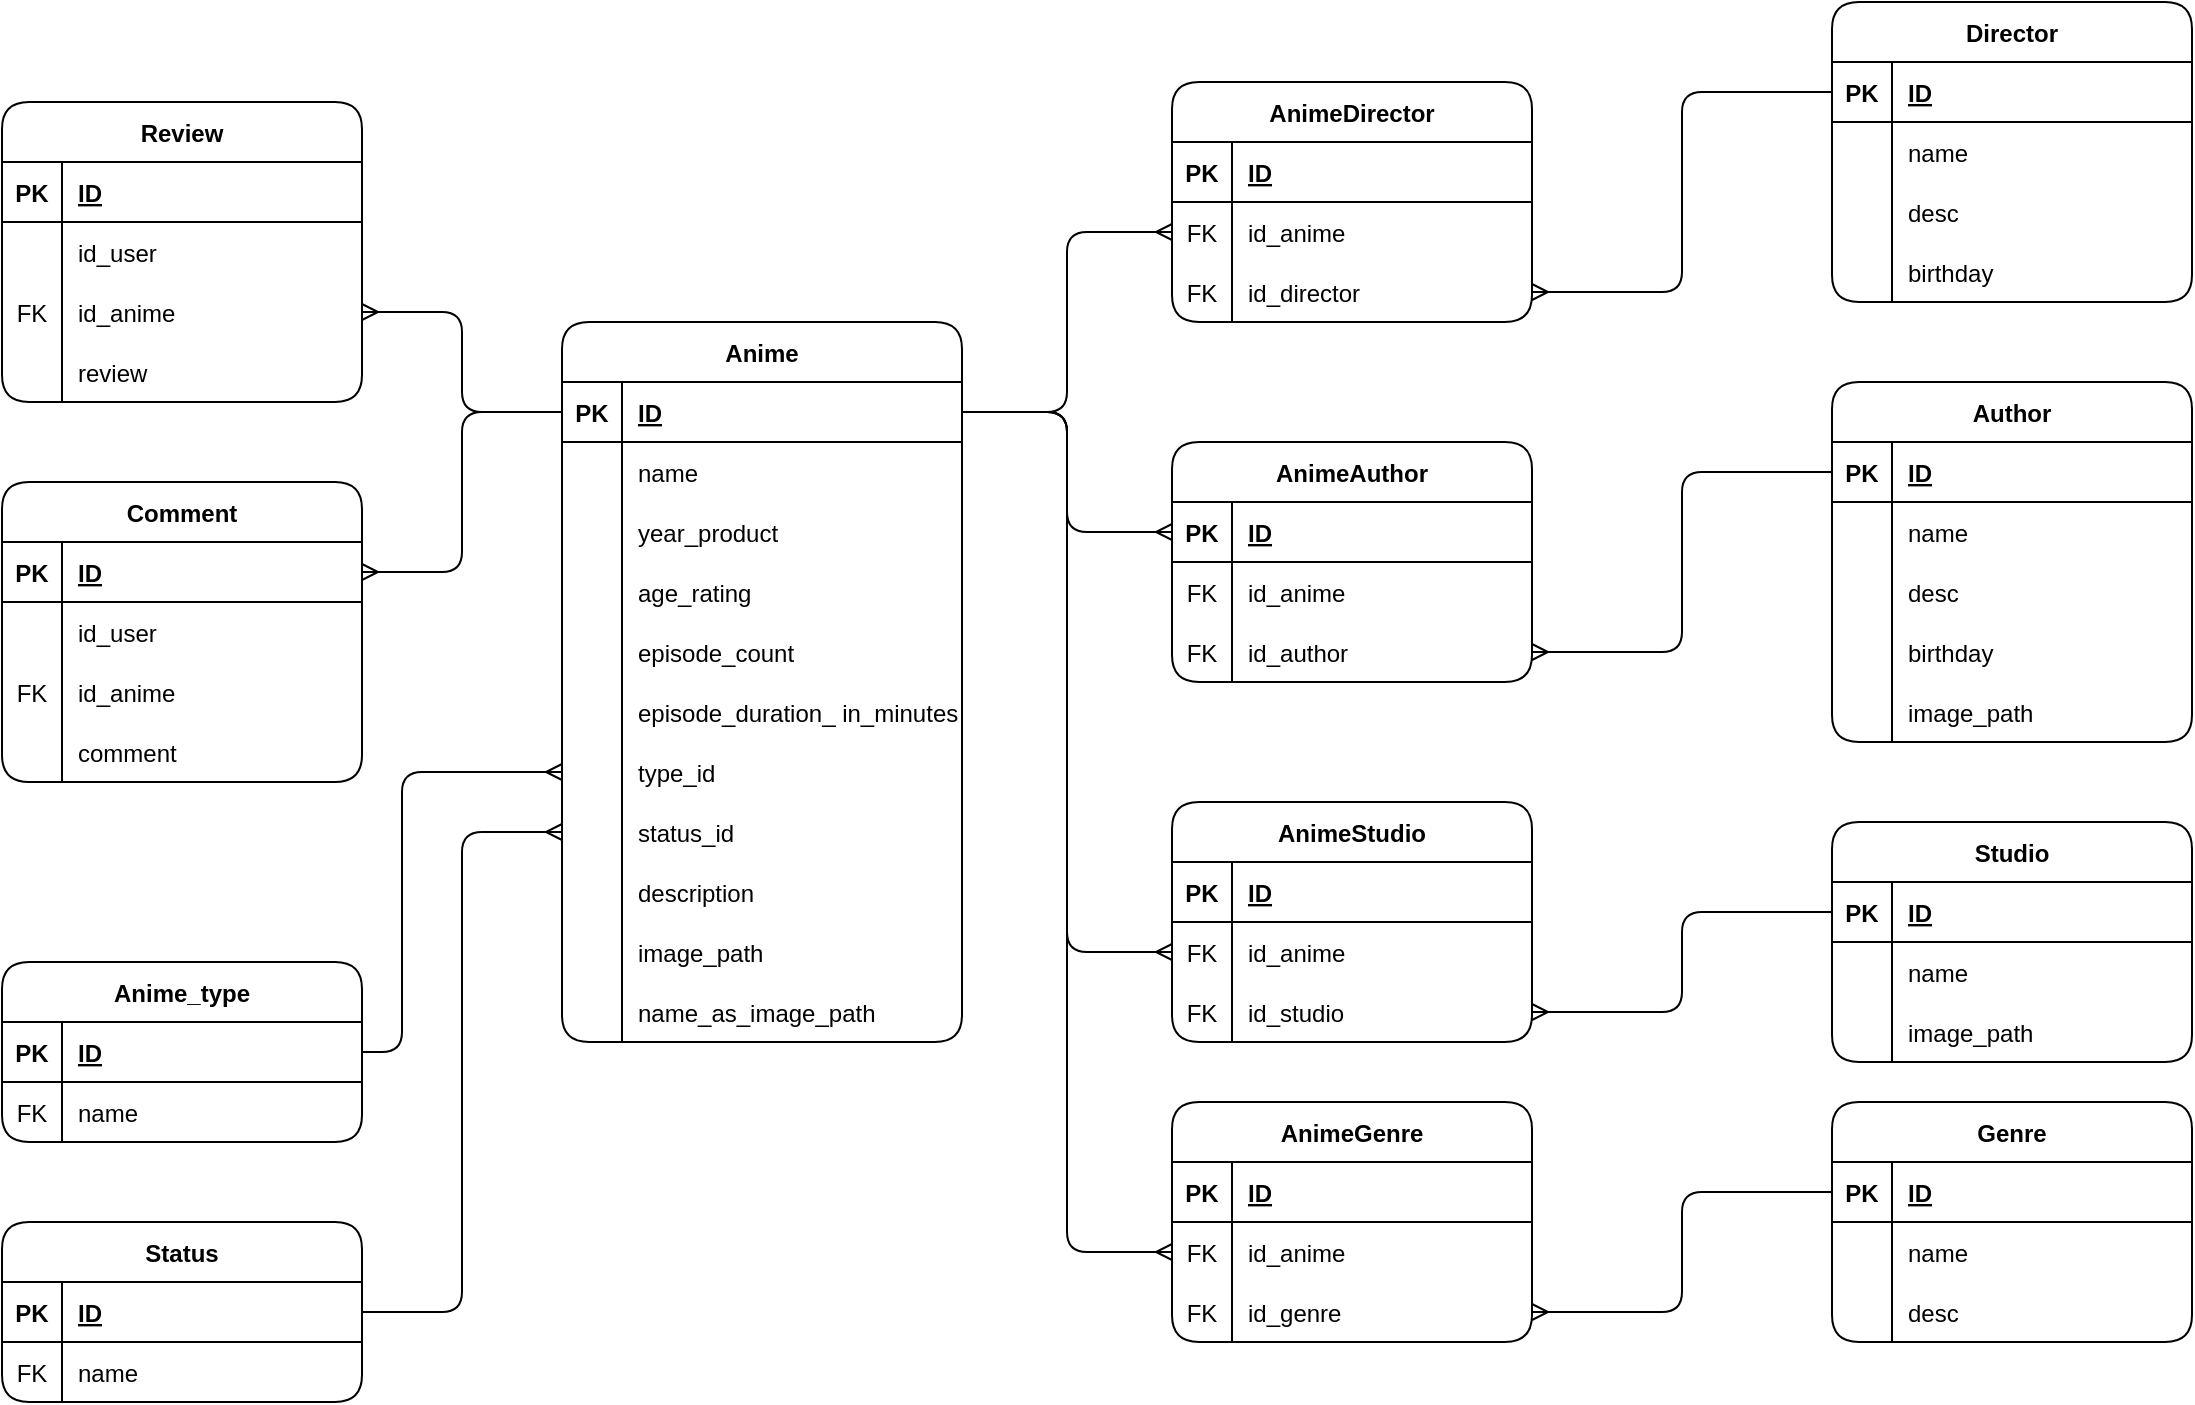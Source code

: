 <mxfile version="21.3.2" type="github">
  <diagram id="R2lEEEUBdFMjLlhIrx00" name="Page-1">
    <mxGraphModel dx="2537" dy="1969" grid="1" gridSize="10" guides="1" tooltips="1" connect="1" arrows="1" fold="1" page="1" pageScale="1" pageWidth="850" pageHeight="1100" math="0" shadow="0" extFonts="Permanent Marker^https://fonts.googleapis.com/css?family=Permanent+Marker">
      <root>
        <mxCell id="0" />
        <mxCell id="1" parent="0" />
        <mxCell id="4x8O5ecYbpIAdWg5Jk5Z-5" style="edgeStyle=orthogonalEdgeStyle;rounded=0;orthogonalLoop=1;jettySize=auto;html=1;exitX=0;exitY=0.5;exitDx=0;exitDy=0;entryX=0;entryY=0.5;entryDx=0;entryDy=0;endArrow=ERmany;endFill=0;" parent="1" edge="1">
          <mxGeometry relative="1" as="geometry">
            <mxPoint x="80" y="105" as="sourcePoint" />
            <Array as="points">
              <mxPoint x="70" y="105" />
              <mxPoint x="70" y="40" />
              <mxPoint x="-440" y="40" />
              <mxPoint x="-440" y="405" />
            </Array>
          </mxGeometry>
        </mxCell>
        <mxCell id="4x8O5ecYbpIAdWg5Jk5Z-17" value="Anime" style="shape=table;startSize=30;container=1;collapsible=1;childLayout=tableLayout;fixedRows=1;rowLines=0;fontStyle=1;align=center;resizeLast=1;rounded=1;" parent="1" vertex="1">
          <mxGeometry x="120" y="-880" width="200.0" height="360" as="geometry" />
        </mxCell>
        <mxCell id="4x8O5ecYbpIAdWg5Jk5Z-18" value="" style="shape=tableRow;horizontal=0;startSize=0;swimlaneHead=0;swimlaneBody=0;fillColor=none;collapsible=0;dropTarget=0;points=[[0,0.5],[1,0.5]];portConstraint=eastwest;top=0;left=0;right=0;bottom=1;" parent="4x8O5ecYbpIAdWg5Jk5Z-17" vertex="1">
          <mxGeometry y="30" width="200.0" height="30" as="geometry" />
        </mxCell>
        <mxCell id="4x8O5ecYbpIAdWg5Jk5Z-19" value="PK" style="shape=partialRectangle;connectable=0;fillColor=none;top=0;left=0;bottom=0;right=0;fontStyle=1;overflow=hidden;" parent="4x8O5ecYbpIAdWg5Jk5Z-18" vertex="1">
          <mxGeometry width="30" height="30" as="geometry">
            <mxRectangle width="30" height="30" as="alternateBounds" />
          </mxGeometry>
        </mxCell>
        <mxCell id="4x8O5ecYbpIAdWg5Jk5Z-20" value="ID" style="shape=partialRectangle;connectable=0;fillColor=none;top=0;left=0;bottom=0;right=0;align=left;spacingLeft=6;fontStyle=5;overflow=hidden;" parent="4x8O5ecYbpIAdWg5Jk5Z-18" vertex="1">
          <mxGeometry x="30" width="170.0" height="30" as="geometry">
            <mxRectangle width="170.0" height="30" as="alternateBounds" />
          </mxGeometry>
        </mxCell>
        <mxCell id="4x8O5ecYbpIAdWg5Jk5Z-21" value="" style="shape=tableRow;horizontal=0;startSize=0;swimlaneHead=0;swimlaneBody=0;fillColor=none;collapsible=0;dropTarget=0;points=[[0,0.5],[1,0.5]];portConstraint=eastwest;top=0;left=0;right=0;bottom=0;" parent="4x8O5ecYbpIAdWg5Jk5Z-17" vertex="1">
          <mxGeometry y="60" width="200.0" height="30" as="geometry" />
        </mxCell>
        <mxCell id="4x8O5ecYbpIAdWg5Jk5Z-22" value="" style="shape=partialRectangle;connectable=0;fillColor=none;top=0;left=0;bottom=0;right=0;editable=1;overflow=hidden;" parent="4x8O5ecYbpIAdWg5Jk5Z-21" vertex="1">
          <mxGeometry width="30" height="30" as="geometry">
            <mxRectangle width="30" height="30" as="alternateBounds" />
          </mxGeometry>
        </mxCell>
        <mxCell id="4x8O5ecYbpIAdWg5Jk5Z-23" value="name" style="shape=partialRectangle;connectable=0;fillColor=none;top=0;left=0;bottom=0;right=0;align=left;spacingLeft=6;overflow=hidden;" parent="4x8O5ecYbpIAdWg5Jk5Z-21" vertex="1">
          <mxGeometry x="30" width="170.0" height="30" as="geometry">
            <mxRectangle width="170.0" height="30" as="alternateBounds" />
          </mxGeometry>
        </mxCell>
        <mxCell id="4x8O5ecYbpIAdWg5Jk5Z-45" style="shape=tableRow;horizontal=0;startSize=0;swimlaneHead=0;swimlaneBody=0;fillColor=none;collapsible=0;dropTarget=0;points=[[0,0.5],[1,0.5]];portConstraint=eastwest;top=0;left=0;right=0;bottom=0;" parent="4x8O5ecYbpIAdWg5Jk5Z-17" vertex="1">
          <mxGeometry y="90" width="200.0" height="30" as="geometry" />
        </mxCell>
        <mxCell id="4x8O5ecYbpIAdWg5Jk5Z-46" style="shape=partialRectangle;connectable=0;fillColor=none;top=0;left=0;bottom=0;right=0;editable=1;overflow=hidden;" parent="4x8O5ecYbpIAdWg5Jk5Z-45" vertex="1">
          <mxGeometry width="30" height="30" as="geometry">
            <mxRectangle width="30" height="30" as="alternateBounds" />
          </mxGeometry>
        </mxCell>
        <mxCell id="4x8O5ecYbpIAdWg5Jk5Z-47" value="year_product" style="shape=partialRectangle;connectable=0;fillColor=none;top=0;left=0;bottom=0;right=0;align=left;spacingLeft=6;overflow=hidden;" parent="4x8O5ecYbpIAdWg5Jk5Z-45" vertex="1">
          <mxGeometry x="30" width="170.0" height="30" as="geometry">
            <mxRectangle width="170.0" height="30" as="alternateBounds" />
          </mxGeometry>
        </mxCell>
        <mxCell id="yon3JTxv0DbEmzqqFfZQ-1" style="shape=tableRow;horizontal=0;startSize=0;swimlaneHead=0;swimlaneBody=0;fillColor=none;collapsible=0;dropTarget=0;points=[[0,0.5],[1,0.5]];portConstraint=eastwest;top=0;left=0;right=0;bottom=0;" parent="4x8O5ecYbpIAdWg5Jk5Z-17" vertex="1">
          <mxGeometry y="120" width="200.0" height="30" as="geometry" />
        </mxCell>
        <mxCell id="yon3JTxv0DbEmzqqFfZQ-2" style="shape=partialRectangle;connectable=0;fillColor=none;top=0;left=0;bottom=0;right=0;editable=1;overflow=hidden;" parent="yon3JTxv0DbEmzqqFfZQ-1" vertex="1">
          <mxGeometry width="30" height="30" as="geometry">
            <mxRectangle width="30" height="30" as="alternateBounds" />
          </mxGeometry>
        </mxCell>
        <mxCell id="yon3JTxv0DbEmzqqFfZQ-3" value="age_rating" style="shape=partialRectangle;connectable=0;fillColor=none;top=0;left=0;bottom=0;right=0;align=left;spacingLeft=6;overflow=hidden;" parent="yon3JTxv0DbEmzqqFfZQ-1" vertex="1">
          <mxGeometry x="30" width="170.0" height="30" as="geometry">
            <mxRectangle width="170.0" height="30" as="alternateBounds" />
          </mxGeometry>
        </mxCell>
        <mxCell id="4x8O5ecYbpIAdWg5Jk5Z-30" style="shape=tableRow;horizontal=0;startSize=0;swimlaneHead=0;swimlaneBody=0;fillColor=none;collapsible=0;dropTarget=0;points=[[0,0.5],[1,0.5]];portConstraint=eastwest;top=0;left=0;right=0;bottom=0;" parent="4x8O5ecYbpIAdWg5Jk5Z-17" vertex="1">
          <mxGeometry y="150" width="200.0" height="30" as="geometry" />
        </mxCell>
        <mxCell id="4x8O5ecYbpIAdWg5Jk5Z-31" style="shape=partialRectangle;connectable=0;fillColor=none;top=0;left=0;bottom=0;right=0;editable=1;overflow=hidden;" parent="4x8O5ecYbpIAdWg5Jk5Z-30" vertex="1">
          <mxGeometry width="30" height="30" as="geometry">
            <mxRectangle width="30" height="30" as="alternateBounds" />
          </mxGeometry>
        </mxCell>
        <mxCell id="4x8O5ecYbpIAdWg5Jk5Z-32" value="episode_count" style="shape=partialRectangle;connectable=0;fillColor=none;top=0;left=0;bottom=0;right=0;align=left;spacingLeft=6;overflow=hidden;" parent="4x8O5ecYbpIAdWg5Jk5Z-30" vertex="1">
          <mxGeometry x="30" width="170.0" height="30" as="geometry">
            <mxRectangle width="170.0" height="30" as="alternateBounds" />
          </mxGeometry>
        </mxCell>
        <mxCell id="4x8O5ecYbpIAdWg5Jk5Z-33" style="shape=tableRow;horizontal=0;startSize=0;swimlaneHead=0;swimlaneBody=0;fillColor=none;collapsible=0;dropTarget=0;points=[[0,0.5],[1,0.5]];portConstraint=eastwest;top=0;left=0;right=0;bottom=0;" parent="4x8O5ecYbpIAdWg5Jk5Z-17" vertex="1">
          <mxGeometry y="180" width="200.0" height="30" as="geometry" />
        </mxCell>
        <mxCell id="4x8O5ecYbpIAdWg5Jk5Z-34" style="shape=partialRectangle;connectable=0;fillColor=none;top=0;left=0;bottom=0;right=0;editable=1;overflow=hidden;" parent="4x8O5ecYbpIAdWg5Jk5Z-33" vertex="1">
          <mxGeometry width="30" height="30" as="geometry">
            <mxRectangle width="30" height="30" as="alternateBounds" />
          </mxGeometry>
        </mxCell>
        <mxCell id="4x8O5ecYbpIAdWg5Jk5Z-35" value="episode_duration_ in_minutes" style="shape=partialRectangle;connectable=0;fillColor=none;top=0;left=0;bottom=0;right=0;align=left;spacingLeft=6;overflow=hidden;" parent="4x8O5ecYbpIAdWg5Jk5Z-33" vertex="1">
          <mxGeometry x="30" width="170.0" height="30" as="geometry">
            <mxRectangle width="170.0" height="30" as="alternateBounds" />
          </mxGeometry>
        </mxCell>
        <mxCell id="B5KhhUcvFos_qLQDHJNL-57" style="shape=tableRow;horizontal=0;startSize=0;swimlaneHead=0;swimlaneBody=0;fillColor=none;collapsible=0;dropTarget=0;points=[[0,0.5],[1,0.5]];portConstraint=eastwest;top=0;left=0;right=0;bottom=0;" vertex="1" parent="4x8O5ecYbpIAdWg5Jk5Z-17">
          <mxGeometry y="210" width="200.0" height="30" as="geometry" />
        </mxCell>
        <mxCell id="B5KhhUcvFos_qLQDHJNL-58" style="shape=partialRectangle;connectable=0;fillColor=none;top=0;left=0;bottom=0;right=0;editable=1;overflow=hidden;" vertex="1" parent="B5KhhUcvFos_qLQDHJNL-57">
          <mxGeometry width="30" height="30" as="geometry">
            <mxRectangle width="30" height="30" as="alternateBounds" />
          </mxGeometry>
        </mxCell>
        <mxCell id="B5KhhUcvFos_qLQDHJNL-59" value="type_id" style="shape=partialRectangle;connectable=0;fillColor=none;top=0;left=0;bottom=0;right=0;align=left;spacingLeft=6;overflow=hidden;" vertex="1" parent="B5KhhUcvFos_qLQDHJNL-57">
          <mxGeometry x="30" width="170.0" height="30" as="geometry">
            <mxRectangle width="170.0" height="30" as="alternateBounds" />
          </mxGeometry>
        </mxCell>
        <mxCell id="4x8O5ecYbpIAdWg5Jk5Z-36" style="shape=tableRow;horizontal=0;startSize=0;swimlaneHead=0;swimlaneBody=0;fillColor=none;collapsible=0;dropTarget=0;points=[[0,0.5],[1,0.5]];portConstraint=eastwest;top=0;left=0;right=0;bottom=0;" parent="4x8O5ecYbpIAdWg5Jk5Z-17" vertex="1">
          <mxGeometry y="240" width="200.0" height="30" as="geometry" />
        </mxCell>
        <mxCell id="4x8O5ecYbpIAdWg5Jk5Z-37" style="shape=partialRectangle;connectable=0;fillColor=none;top=0;left=0;bottom=0;right=0;editable=1;overflow=hidden;" parent="4x8O5ecYbpIAdWg5Jk5Z-36" vertex="1">
          <mxGeometry width="30" height="30" as="geometry">
            <mxRectangle width="30" height="30" as="alternateBounds" />
          </mxGeometry>
        </mxCell>
        <mxCell id="4x8O5ecYbpIAdWg5Jk5Z-38" value="status_id" style="shape=partialRectangle;connectable=0;fillColor=none;top=0;left=0;bottom=0;right=0;align=left;spacingLeft=6;overflow=hidden;" parent="4x8O5ecYbpIAdWg5Jk5Z-36" vertex="1">
          <mxGeometry x="30" width="170.0" height="30" as="geometry">
            <mxRectangle width="170.0" height="30" as="alternateBounds" />
          </mxGeometry>
        </mxCell>
        <mxCell id="4x8O5ecYbpIAdWg5Jk5Z-42" style="shape=tableRow;horizontal=0;startSize=0;swimlaneHead=0;swimlaneBody=0;fillColor=none;collapsible=0;dropTarget=0;points=[[0,0.5],[1,0.5]];portConstraint=eastwest;top=0;left=0;right=0;bottom=0;" parent="4x8O5ecYbpIAdWg5Jk5Z-17" vertex="1">
          <mxGeometry y="270" width="200.0" height="30" as="geometry" />
        </mxCell>
        <mxCell id="4x8O5ecYbpIAdWg5Jk5Z-43" style="shape=partialRectangle;connectable=0;fillColor=none;top=0;left=0;bottom=0;right=0;editable=1;overflow=hidden;" parent="4x8O5ecYbpIAdWg5Jk5Z-42" vertex="1">
          <mxGeometry width="30" height="30" as="geometry">
            <mxRectangle width="30" height="30" as="alternateBounds" />
          </mxGeometry>
        </mxCell>
        <mxCell id="4x8O5ecYbpIAdWg5Jk5Z-44" value="description" style="shape=partialRectangle;connectable=0;fillColor=none;top=0;left=0;bottom=0;right=0;align=left;spacingLeft=6;overflow=hidden;" parent="4x8O5ecYbpIAdWg5Jk5Z-42" vertex="1">
          <mxGeometry x="30" width="170.0" height="30" as="geometry">
            <mxRectangle width="170.0" height="30" as="alternateBounds" />
          </mxGeometry>
        </mxCell>
        <mxCell id="B5KhhUcvFos_qLQDHJNL-40" style="shape=tableRow;horizontal=0;startSize=0;swimlaneHead=0;swimlaneBody=0;fillColor=none;collapsible=0;dropTarget=0;points=[[0,0.5],[1,0.5]];portConstraint=eastwest;top=0;left=0;right=0;bottom=0;" vertex="1" parent="4x8O5ecYbpIAdWg5Jk5Z-17">
          <mxGeometry y="300" width="200.0" height="30" as="geometry" />
        </mxCell>
        <mxCell id="B5KhhUcvFos_qLQDHJNL-41" style="shape=partialRectangle;connectable=0;fillColor=none;top=0;left=0;bottom=0;right=0;editable=1;overflow=hidden;" vertex="1" parent="B5KhhUcvFos_qLQDHJNL-40">
          <mxGeometry width="30" height="30" as="geometry">
            <mxRectangle width="30" height="30" as="alternateBounds" />
          </mxGeometry>
        </mxCell>
        <mxCell id="B5KhhUcvFos_qLQDHJNL-42" value="image_path" style="shape=partialRectangle;connectable=0;fillColor=none;top=0;left=0;bottom=0;right=0;align=left;spacingLeft=6;overflow=hidden;" vertex="1" parent="B5KhhUcvFos_qLQDHJNL-40">
          <mxGeometry x="30" width="170.0" height="30" as="geometry">
            <mxRectangle width="170.0" height="30" as="alternateBounds" />
          </mxGeometry>
        </mxCell>
        <mxCell id="B5KhhUcvFos_qLQDHJNL-60" style="shape=tableRow;horizontal=0;startSize=0;swimlaneHead=0;swimlaneBody=0;fillColor=none;collapsible=0;dropTarget=0;points=[[0,0.5],[1,0.5]];portConstraint=eastwest;top=0;left=0;right=0;bottom=0;" vertex="1" parent="4x8O5ecYbpIAdWg5Jk5Z-17">
          <mxGeometry y="330" width="200.0" height="30" as="geometry" />
        </mxCell>
        <mxCell id="B5KhhUcvFos_qLQDHJNL-61" style="shape=partialRectangle;connectable=0;fillColor=none;top=0;left=0;bottom=0;right=0;editable=1;overflow=hidden;" vertex="1" parent="B5KhhUcvFos_qLQDHJNL-60">
          <mxGeometry width="30" height="30" as="geometry">
            <mxRectangle width="30" height="30" as="alternateBounds" />
          </mxGeometry>
        </mxCell>
        <mxCell id="B5KhhUcvFos_qLQDHJNL-62" value="name_as_image_path" style="shape=partialRectangle;connectable=0;fillColor=none;top=0;left=0;bottom=0;right=0;align=left;spacingLeft=6;overflow=hidden;" vertex="1" parent="B5KhhUcvFos_qLQDHJNL-60">
          <mxGeometry x="30" width="170.0" height="30" as="geometry">
            <mxRectangle width="170.0" height="30" as="alternateBounds" />
          </mxGeometry>
        </mxCell>
        <mxCell id="4x8O5ecYbpIAdWg5Jk5Z-93" value="Author" style="shape=table;startSize=30;container=1;collapsible=1;childLayout=tableLayout;fixedRows=1;rowLines=0;fontStyle=1;align=center;resizeLast=1;rounded=1;" parent="1" vertex="1">
          <mxGeometry x="755" y="-850" width="180" height="180" as="geometry" />
        </mxCell>
        <mxCell id="4x8O5ecYbpIAdWg5Jk5Z-94" value="" style="shape=tableRow;horizontal=0;startSize=0;swimlaneHead=0;swimlaneBody=0;fillColor=none;collapsible=0;dropTarget=0;points=[[0,0.5],[1,0.5]];portConstraint=eastwest;top=0;left=0;right=0;bottom=1;" parent="4x8O5ecYbpIAdWg5Jk5Z-93" vertex="1">
          <mxGeometry y="30" width="180" height="30" as="geometry" />
        </mxCell>
        <mxCell id="4x8O5ecYbpIAdWg5Jk5Z-95" value="PK" style="shape=partialRectangle;connectable=0;fillColor=none;top=0;left=0;bottom=0;right=0;fontStyle=1;overflow=hidden;" parent="4x8O5ecYbpIAdWg5Jk5Z-94" vertex="1">
          <mxGeometry width="30" height="30" as="geometry">
            <mxRectangle width="30" height="30" as="alternateBounds" />
          </mxGeometry>
        </mxCell>
        <mxCell id="4x8O5ecYbpIAdWg5Jk5Z-96" value="ID" style="shape=partialRectangle;connectable=0;fillColor=none;top=0;left=0;bottom=0;right=0;align=left;spacingLeft=6;fontStyle=5;overflow=hidden;" parent="4x8O5ecYbpIAdWg5Jk5Z-94" vertex="1">
          <mxGeometry x="30" width="150" height="30" as="geometry">
            <mxRectangle width="150" height="30" as="alternateBounds" />
          </mxGeometry>
        </mxCell>
        <mxCell id="4x8O5ecYbpIAdWg5Jk5Z-97" value="" style="shape=tableRow;horizontal=0;startSize=0;swimlaneHead=0;swimlaneBody=0;fillColor=none;collapsible=0;dropTarget=0;points=[[0,0.5],[1,0.5]];portConstraint=eastwest;top=0;left=0;right=0;bottom=0;" parent="4x8O5ecYbpIAdWg5Jk5Z-93" vertex="1">
          <mxGeometry y="60" width="180" height="30" as="geometry" />
        </mxCell>
        <mxCell id="4x8O5ecYbpIAdWg5Jk5Z-98" value="" style="shape=partialRectangle;connectable=0;fillColor=none;top=0;left=0;bottom=0;right=0;editable=1;overflow=hidden;" parent="4x8O5ecYbpIAdWg5Jk5Z-97" vertex="1">
          <mxGeometry width="30" height="30" as="geometry">
            <mxRectangle width="30" height="30" as="alternateBounds" />
          </mxGeometry>
        </mxCell>
        <mxCell id="4x8O5ecYbpIAdWg5Jk5Z-99" value="name" style="shape=partialRectangle;connectable=0;fillColor=none;top=0;left=0;bottom=0;right=0;align=left;spacingLeft=6;overflow=hidden;" parent="4x8O5ecYbpIAdWg5Jk5Z-97" vertex="1">
          <mxGeometry x="30" width="150" height="30" as="geometry">
            <mxRectangle width="150" height="30" as="alternateBounds" />
          </mxGeometry>
        </mxCell>
        <mxCell id="4x8O5ecYbpIAdWg5Jk5Z-106" value="" style="shape=tableRow;horizontal=0;startSize=0;swimlaneHead=0;swimlaneBody=0;fillColor=none;collapsible=0;dropTarget=0;points=[[0,0.5],[1,0.5]];portConstraint=eastwest;top=0;left=0;right=0;bottom=0;" parent="4x8O5ecYbpIAdWg5Jk5Z-93" vertex="1">
          <mxGeometry y="90" width="180" height="30" as="geometry" />
        </mxCell>
        <mxCell id="4x8O5ecYbpIAdWg5Jk5Z-107" value="" style="shape=partialRectangle;connectable=0;fillColor=none;top=0;left=0;bottom=0;right=0;editable=1;overflow=hidden;" parent="4x8O5ecYbpIAdWg5Jk5Z-106" vertex="1">
          <mxGeometry width="30" height="30" as="geometry">
            <mxRectangle width="30" height="30" as="alternateBounds" />
          </mxGeometry>
        </mxCell>
        <mxCell id="4x8O5ecYbpIAdWg5Jk5Z-108" value="desc" style="shape=partialRectangle;connectable=0;fillColor=none;top=0;left=0;bottom=0;right=0;align=left;spacingLeft=6;overflow=hidden;" parent="4x8O5ecYbpIAdWg5Jk5Z-106" vertex="1">
          <mxGeometry x="30" width="150" height="30" as="geometry">
            <mxRectangle width="150" height="30" as="alternateBounds" />
          </mxGeometry>
        </mxCell>
        <mxCell id="4x8O5ecYbpIAdWg5Jk5Z-109" style="shape=tableRow;horizontal=0;startSize=0;swimlaneHead=0;swimlaneBody=0;fillColor=none;collapsible=0;dropTarget=0;points=[[0,0.5],[1,0.5]];portConstraint=eastwest;top=0;left=0;right=0;bottom=0;" parent="4x8O5ecYbpIAdWg5Jk5Z-93" vertex="1">
          <mxGeometry y="120" width="180" height="30" as="geometry" />
        </mxCell>
        <mxCell id="4x8O5ecYbpIAdWg5Jk5Z-110" style="shape=partialRectangle;connectable=0;fillColor=none;top=0;left=0;bottom=0;right=0;editable=1;overflow=hidden;" parent="4x8O5ecYbpIAdWg5Jk5Z-109" vertex="1">
          <mxGeometry width="30" height="30" as="geometry">
            <mxRectangle width="30" height="30" as="alternateBounds" />
          </mxGeometry>
        </mxCell>
        <mxCell id="4x8O5ecYbpIAdWg5Jk5Z-111" value="birthday" style="shape=partialRectangle;connectable=0;fillColor=none;top=0;left=0;bottom=0;right=0;align=left;spacingLeft=6;overflow=hidden;" parent="4x8O5ecYbpIAdWg5Jk5Z-109" vertex="1">
          <mxGeometry x="30" width="150" height="30" as="geometry">
            <mxRectangle width="150" height="30" as="alternateBounds" />
          </mxGeometry>
        </mxCell>
        <mxCell id="B5KhhUcvFos_qLQDHJNL-37" style="shape=tableRow;horizontal=0;startSize=0;swimlaneHead=0;swimlaneBody=0;fillColor=none;collapsible=0;dropTarget=0;points=[[0,0.5],[1,0.5]];portConstraint=eastwest;top=0;left=0;right=0;bottom=0;" vertex="1" parent="4x8O5ecYbpIAdWg5Jk5Z-93">
          <mxGeometry y="150" width="180" height="30" as="geometry" />
        </mxCell>
        <mxCell id="B5KhhUcvFos_qLQDHJNL-38" style="shape=partialRectangle;connectable=0;fillColor=none;top=0;left=0;bottom=0;right=0;editable=1;overflow=hidden;" vertex="1" parent="B5KhhUcvFos_qLQDHJNL-37">
          <mxGeometry width="30" height="30" as="geometry">
            <mxRectangle width="30" height="30" as="alternateBounds" />
          </mxGeometry>
        </mxCell>
        <mxCell id="B5KhhUcvFos_qLQDHJNL-39" value="image_path" style="shape=partialRectangle;connectable=0;fillColor=none;top=0;left=0;bottom=0;right=0;align=left;spacingLeft=6;overflow=hidden;" vertex="1" parent="B5KhhUcvFos_qLQDHJNL-37">
          <mxGeometry x="30" width="150" height="30" as="geometry">
            <mxRectangle width="150" height="30" as="alternateBounds" />
          </mxGeometry>
        </mxCell>
        <mxCell id="4x8O5ecYbpIAdWg5Jk5Z-112" value="Studio" style="shape=table;startSize=30;container=1;collapsible=1;childLayout=tableLayout;fixedRows=1;rowLines=0;fontStyle=1;align=center;resizeLast=1;rounded=1;" parent="1" vertex="1">
          <mxGeometry x="755" y="-630" width="180" height="120" as="geometry" />
        </mxCell>
        <mxCell id="4x8O5ecYbpIAdWg5Jk5Z-113" value="" style="shape=tableRow;horizontal=0;startSize=0;swimlaneHead=0;swimlaneBody=0;fillColor=none;collapsible=0;dropTarget=0;points=[[0,0.5],[1,0.5]];portConstraint=eastwest;top=0;left=0;right=0;bottom=1;" parent="4x8O5ecYbpIAdWg5Jk5Z-112" vertex="1">
          <mxGeometry y="30" width="180" height="30" as="geometry" />
        </mxCell>
        <mxCell id="4x8O5ecYbpIAdWg5Jk5Z-114" value="PK" style="shape=partialRectangle;connectable=0;fillColor=none;top=0;left=0;bottom=0;right=0;fontStyle=1;overflow=hidden;" parent="4x8O5ecYbpIAdWg5Jk5Z-113" vertex="1">
          <mxGeometry width="30" height="30" as="geometry">
            <mxRectangle width="30" height="30" as="alternateBounds" />
          </mxGeometry>
        </mxCell>
        <mxCell id="4x8O5ecYbpIAdWg5Jk5Z-115" value="ID" style="shape=partialRectangle;connectable=0;fillColor=none;top=0;left=0;bottom=0;right=0;align=left;spacingLeft=6;fontStyle=5;overflow=hidden;" parent="4x8O5ecYbpIAdWg5Jk5Z-113" vertex="1">
          <mxGeometry x="30" width="150" height="30" as="geometry">
            <mxRectangle width="150" height="30" as="alternateBounds" />
          </mxGeometry>
        </mxCell>
        <mxCell id="4x8O5ecYbpIAdWg5Jk5Z-116" value="" style="shape=tableRow;horizontal=0;startSize=0;swimlaneHead=0;swimlaneBody=0;fillColor=none;collapsible=0;dropTarget=0;points=[[0,0.5],[1,0.5]];portConstraint=eastwest;top=0;left=0;right=0;bottom=0;" parent="4x8O5ecYbpIAdWg5Jk5Z-112" vertex="1">
          <mxGeometry y="60" width="180" height="30" as="geometry" />
        </mxCell>
        <mxCell id="4x8O5ecYbpIAdWg5Jk5Z-117" value="" style="shape=partialRectangle;connectable=0;fillColor=none;top=0;left=0;bottom=0;right=0;editable=1;overflow=hidden;" parent="4x8O5ecYbpIAdWg5Jk5Z-116" vertex="1">
          <mxGeometry width="30" height="30" as="geometry">
            <mxRectangle width="30" height="30" as="alternateBounds" />
          </mxGeometry>
        </mxCell>
        <mxCell id="4x8O5ecYbpIAdWg5Jk5Z-118" value="name" style="shape=partialRectangle;connectable=0;fillColor=none;top=0;left=0;bottom=0;right=0;align=left;spacingLeft=6;overflow=hidden;" parent="4x8O5ecYbpIAdWg5Jk5Z-116" vertex="1">
          <mxGeometry x="30" width="150" height="30" as="geometry">
            <mxRectangle width="150" height="30" as="alternateBounds" />
          </mxGeometry>
        </mxCell>
        <mxCell id="B5KhhUcvFos_qLQDHJNL-34" style="shape=tableRow;horizontal=0;startSize=0;swimlaneHead=0;swimlaneBody=0;fillColor=none;collapsible=0;dropTarget=0;points=[[0,0.5],[1,0.5]];portConstraint=eastwest;top=0;left=0;right=0;bottom=0;" vertex="1" parent="4x8O5ecYbpIAdWg5Jk5Z-112">
          <mxGeometry y="90" width="180" height="30" as="geometry" />
        </mxCell>
        <mxCell id="B5KhhUcvFos_qLQDHJNL-35" style="shape=partialRectangle;connectable=0;fillColor=none;top=0;left=0;bottom=0;right=0;editable=1;overflow=hidden;" vertex="1" parent="B5KhhUcvFos_qLQDHJNL-34">
          <mxGeometry width="30" height="30" as="geometry">
            <mxRectangle width="30" height="30" as="alternateBounds" />
          </mxGeometry>
        </mxCell>
        <mxCell id="B5KhhUcvFos_qLQDHJNL-36" value="image_path" style="shape=partialRectangle;connectable=0;fillColor=none;top=0;left=0;bottom=0;right=0;align=left;spacingLeft=6;overflow=hidden;" vertex="1" parent="B5KhhUcvFos_qLQDHJNL-34">
          <mxGeometry x="30" width="150" height="30" as="geometry">
            <mxRectangle width="150" height="30" as="alternateBounds" />
          </mxGeometry>
        </mxCell>
        <mxCell id="4x8O5ecYbpIAdWg5Jk5Z-119" value="Genre" style="shape=table;startSize=30;container=1;collapsible=1;childLayout=tableLayout;fixedRows=1;rowLines=0;fontStyle=1;align=center;resizeLast=1;rounded=1;" parent="1" vertex="1">
          <mxGeometry x="755" y="-490" width="180" height="120" as="geometry" />
        </mxCell>
        <mxCell id="4x8O5ecYbpIAdWg5Jk5Z-120" value="" style="shape=tableRow;horizontal=0;startSize=0;swimlaneHead=0;swimlaneBody=0;fillColor=none;collapsible=0;dropTarget=0;points=[[0,0.5],[1,0.5]];portConstraint=eastwest;top=0;left=0;right=0;bottom=1;" parent="4x8O5ecYbpIAdWg5Jk5Z-119" vertex="1">
          <mxGeometry y="30" width="180" height="30" as="geometry" />
        </mxCell>
        <mxCell id="4x8O5ecYbpIAdWg5Jk5Z-121" value="PK" style="shape=partialRectangle;connectable=0;fillColor=none;top=0;left=0;bottom=0;right=0;fontStyle=1;overflow=hidden;" parent="4x8O5ecYbpIAdWg5Jk5Z-120" vertex="1">
          <mxGeometry width="30" height="30" as="geometry">
            <mxRectangle width="30" height="30" as="alternateBounds" />
          </mxGeometry>
        </mxCell>
        <mxCell id="4x8O5ecYbpIAdWg5Jk5Z-122" value="ID" style="shape=partialRectangle;connectable=0;fillColor=none;top=0;left=0;bottom=0;right=0;align=left;spacingLeft=6;fontStyle=5;overflow=hidden;" parent="4x8O5ecYbpIAdWg5Jk5Z-120" vertex="1">
          <mxGeometry x="30" width="150" height="30" as="geometry">
            <mxRectangle width="150" height="30" as="alternateBounds" />
          </mxGeometry>
        </mxCell>
        <mxCell id="4x8O5ecYbpIAdWg5Jk5Z-123" value="" style="shape=tableRow;horizontal=0;startSize=0;swimlaneHead=0;swimlaneBody=0;fillColor=none;collapsible=0;dropTarget=0;points=[[0,0.5],[1,0.5]];portConstraint=eastwest;top=0;left=0;right=0;bottom=0;" parent="4x8O5ecYbpIAdWg5Jk5Z-119" vertex="1">
          <mxGeometry y="60" width="180" height="30" as="geometry" />
        </mxCell>
        <mxCell id="4x8O5ecYbpIAdWg5Jk5Z-124" value="" style="shape=partialRectangle;connectable=0;fillColor=none;top=0;left=0;bottom=0;right=0;editable=1;overflow=hidden;" parent="4x8O5ecYbpIAdWg5Jk5Z-123" vertex="1">
          <mxGeometry width="30" height="30" as="geometry">
            <mxRectangle width="30" height="30" as="alternateBounds" />
          </mxGeometry>
        </mxCell>
        <mxCell id="4x8O5ecYbpIAdWg5Jk5Z-125" value="name" style="shape=partialRectangle;connectable=0;fillColor=none;top=0;left=0;bottom=0;right=0;align=left;spacingLeft=6;overflow=hidden;" parent="4x8O5ecYbpIAdWg5Jk5Z-123" vertex="1">
          <mxGeometry x="30" width="150" height="30" as="geometry">
            <mxRectangle width="150" height="30" as="alternateBounds" />
          </mxGeometry>
        </mxCell>
        <mxCell id="4x8O5ecYbpIAdWg5Jk5Z-126" style="shape=tableRow;horizontal=0;startSize=0;swimlaneHead=0;swimlaneBody=0;fillColor=none;collapsible=0;dropTarget=0;points=[[0,0.5],[1,0.5]];portConstraint=eastwest;top=0;left=0;right=0;bottom=0;" parent="4x8O5ecYbpIAdWg5Jk5Z-119" vertex="1">
          <mxGeometry y="90" width="180" height="30" as="geometry" />
        </mxCell>
        <mxCell id="4x8O5ecYbpIAdWg5Jk5Z-127" value="" style="shape=partialRectangle;connectable=0;fillColor=none;top=0;left=0;bottom=0;right=0;editable=1;overflow=hidden;" parent="4x8O5ecYbpIAdWg5Jk5Z-126" vertex="1">
          <mxGeometry width="30" height="30" as="geometry">
            <mxRectangle width="30" height="30" as="alternateBounds" />
          </mxGeometry>
        </mxCell>
        <mxCell id="4x8O5ecYbpIAdWg5Jk5Z-128" value="desc" style="shape=partialRectangle;connectable=0;fillColor=none;top=0;left=0;bottom=0;right=0;align=left;spacingLeft=6;overflow=hidden;" parent="4x8O5ecYbpIAdWg5Jk5Z-126" vertex="1">
          <mxGeometry x="30" width="150" height="30" as="geometry">
            <mxRectangle width="150" height="30" as="alternateBounds" />
          </mxGeometry>
        </mxCell>
        <mxCell id="4x8O5ecYbpIAdWg5Jk5Z-142" value="AnimeGenre" style="shape=table;startSize=30;container=1;collapsible=1;childLayout=tableLayout;fixedRows=1;rowLines=0;fontStyle=1;align=center;resizeLast=1;rounded=1;" parent="1" vertex="1">
          <mxGeometry x="425" y="-490" width="180" height="120" as="geometry" />
        </mxCell>
        <mxCell id="4x8O5ecYbpIAdWg5Jk5Z-143" value="" style="shape=tableRow;horizontal=0;startSize=0;swimlaneHead=0;swimlaneBody=0;fillColor=none;collapsible=0;dropTarget=0;points=[[0,0.5],[1,0.5]];portConstraint=eastwest;top=0;left=0;right=0;bottom=1;" parent="4x8O5ecYbpIAdWg5Jk5Z-142" vertex="1">
          <mxGeometry y="30" width="180" height="30" as="geometry" />
        </mxCell>
        <mxCell id="4x8O5ecYbpIAdWg5Jk5Z-144" value="PK" style="shape=partialRectangle;connectable=0;fillColor=none;top=0;left=0;bottom=0;right=0;fontStyle=1;overflow=hidden;" parent="4x8O5ecYbpIAdWg5Jk5Z-143" vertex="1">
          <mxGeometry width="30" height="30" as="geometry">
            <mxRectangle width="30" height="30" as="alternateBounds" />
          </mxGeometry>
        </mxCell>
        <mxCell id="4x8O5ecYbpIAdWg5Jk5Z-145" value="ID" style="shape=partialRectangle;connectable=0;fillColor=none;top=0;left=0;bottom=0;right=0;align=left;spacingLeft=6;fontStyle=5;overflow=hidden;" parent="4x8O5ecYbpIAdWg5Jk5Z-143" vertex="1">
          <mxGeometry x="30" width="150" height="30" as="geometry">
            <mxRectangle width="150" height="30" as="alternateBounds" />
          </mxGeometry>
        </mxCell>
        <mxCell id="4x8O5ecYbpIAdWg5Jk5Z-146" value="" style="shape=tableRow;horizontal=0;startSize=0;swimlaneHead=0;swimlaneBody=0;fillColor=none;collapsible=0;dropTarget=0;points=[[0,0.5],[1,0.5]];portConstraint=eastwest;top=0;left=0;right=0;bottom=0;" parent="4x8O5ecYbpIAdWg5Jk5Z-142" vertex="1">
          <mxGeometry y="60" width="180" height="30" as="geometry" />
        </mxCell>
        <mxCell id="4x8O5ecYbpIAdWg5Jk5Z-147" value="FK" style="shape=partialRectangle;connectable=0;fillColor=none;top=0;left=0;bottom=0;right=0;editable=1;overflow=hidden;" parent="4x8O5ecYbpIAdWg5Jk5Z-146" vertex="1">
          <mxGeometry width="30" height="30" as="geometry">
            <mxRectangle width="30" height="30" as="alternateBounds" />
          </mxGeometry>
        </mxCell>
        <mxCell id="4x8O5ecYbpIAdWg5Jk5Z-148" value="id_anime" style="shape=partialRectangle;connectable=0;fillColor=none;top=0;left=0;bottom=0;right=0;align=left;spacingLeft=6;overflow=hidden;" parent="4x8O5ecYbpIAdWg5Jk5Z-146" vertex="1">
          <mxGeometry x="30" width="150" height="30" as="geometry">
            <mxRectangle width="150" height="30" as="alternateBounds" />
          </mxGeometry>
        </mxCell>
        <mxCell id="4x8O5ecYbpIAdWg5Jk5Z-149" style="shape=tableRow;horizontal=0;startSize=0;swimlaneHead=0;swimlaneBody=0;fillColor=none;collapsible=0;dropTarget=0;points=[[0,0.5],[1,0.5]];portConstraint=eastwest;top=0;left=0;right=0;bottom=0;" parent="4x8O5ecYbpIAdWg5Jk5Z-142" vertex="1">
          <mxGeometry y="90" width="180" height="30" as="geometry" />
        </mxCell>
        <mxCell id="4x8O5ecYbpIAdWg5Jk5Z-150" value="FK" style="shape=partialRectangle;connectable=0;fillColor=none;top=0;left=0;bottom=0;right=0;editable=1;overflow=hidden;" parent="4x8O5ecYbpIAdWg5Jk5Z-149" vertex="1">
          <mxGeometry width="30" height="30" as="geometry">
            <mxRectangle width="30" height="30" as="alternateBounds" />
          </mxGeometry>
        </mxCell>
        <mxCell id="4x8O5ecYbpIAdWg5Jk5Z-151" value="id_genre" style="shape=partialRectangle;connectable=0;fillColor=none;top=0;left=0;bottom=0;right=0;align=left;spacingLeft=6;overflow=hidden;" parent="4x8O5ecYbpIAdWg5Jk5Z-149" vertex="1">
          <mxGeometry x="30" width="150" height="30" as="geometry">
            <mxRectangle width="150" height="30" as="alternateBounds" />
          </mxGeometry>
        </mxCell>
        <mxCell id="4x8O5ecYbpIAdWg5Jk5Z-152" value="AnimeAuthor" style="shape=table;startSize=30;container=1;collapsible=1;childLayout=tableLayout;fixedRows=1;rowLines=0;fontStyle=1;align=center;resizeLast=1;rounded=1;" parent="1" vertex="1">
          <mxGeometry x="425" y="-820" width="180" height="120" as="geometry" />
        </mxCell>
        <mxCell id="4x8O5ecYbpIAdWg5Jk5Z-153" value="" style="shape=tableRow;horizontal=0;startSize=0;swimlaneHead=0;swimlaneBody=0;fillColor=none;collapsible=0;dropTarget=0;points=[[0,0.5],[1,0.5]];portConstraint=eastwest;top=0;left=0;right=0;bottom=1;" parent="4x8O5ecYbpIAdWg5Jk5Z-152" vertex="1">
          <mxGeometry y="30" width="180" height="30" as="geometry" />
        </mxCell>
        <mxCell id="4x8O5ecYbpIAdWg5Jk5Z-154" value="PK" style="shape=partialRectangle;connectable=0;fillColor=none;top=0;left=0;bottom=0;right=0;fontStyle=1;overflow=hidden;" parent="4x8O5ecYbpIAdWg5Jk5Z-153" vertex="1">
          <mxGeometry width="30" height="30" as="geometry">
            <mxRectangle width="30" height="30" as="alternateBounds" />
          </mxGeometry>
        </mxCell>
        <mxCell id="4x8O5ecYbpIAdWg5Jk5Z-155" value="ID" style="shape=partialRectangle;connectable=0;fillColor=none;top=0;left=0;bottom=0;right=0;align=left;spacingLeft=6;fontStyle=5;overflow=hidden;" parent="4x8O5ecYbpIAdWg5Jk5Z-153" vertex="1">
          <mxGeometry x="30" width="150" height="30" as="geometry">
            <mxRectangle width="150" height="30" as="alternateBounds" />
          </mxGeometry>
        </mxCell>
        <mxCell id="4x8O5ecYbpIAdWg5Jk5Z-156" value="" style="shape=tableRow;horizontal=0;startSize=0;swimlaneHead=0;swimlaneBody=0;fillColor=none;collapsible=0;dropTarget=0;points=[[0,0.5],[1,0.5]];portConstraint=eastwest;top=0;left=0;right=0;bottom=0;" parent="4x8O5ecYbpIAdWg5Jk5Z-152" vertex="1">
          <mxGeometry y="60" width="180" height="30" as="geometry" />
        </mxCell>
        <mxCell id="4x8O5ecYbpIAdWg5Jk5Z-157" value="FK" style="shape=partialRectangle;connectable=0;fillColor=none;top=0;left=0;bottom=0;right=0;editable=1;overflow=hidden;" parent="4x8O5ecYbpIAdWg5Jk5Z-156" vertex="1">
          <mxGeometry width="30" height="30" as="geometry">
            <mxRectangle width="30" height="30" as="alternateBounds" />
          </mxGeometry>
        </mxCell>
        <mxCell id="4x8O5ecYbpIAdWg5Jk5Z-158" value="id_anime" style="shape=partialRectangle;connectable=0;fillColor=none;top=0;left=0;bottom=0;right=0;align=left;spacingLeft=6;overflow=hidden;" parent="4x8O5ecYbpIAdWg5Jk5Z-156" vertex="1">
          <mxGeometry x="30" width="150" height="30" as="geometry">
            <mxRectangle width="150" height="30" as="alternateBounds" />
          </mxGeometry>
        </mxCell>
        <mxCell id="4x8O5ecYbpIAdWg5Jk5Z-159" style="shape=tableRow;horizontal=0;startSize=0;swimlaneHead=0;swimlaneBody=0;fillColor=none;collapsible=0;dropTarget=0;points=[[0,0.5],[1,0.5]];portConstraint=eastwest;top=0;left=0;right=0;bottom=0;" parent="4x8O5ecYbpIAdWg5Jk5Z-152" vertex="1">
          <mxGeometry y="90" width="180" height="30" as="geometry" />
        </mxCell>
        <mxCell id="4x8O5ecYbpIAdWg5Jk5Z-160" value="FK" style="shape=partialRectangle;connectable=0;fillColor=none;top=0;left=0;bottom=0;right=0;editable=1;overflow=hidden;" parent="4x8O5ecYbpIAdWg5Jk5Z-159" vertex="1">
          <mxGeometry width="30" height="30" as="geometry">
            <mxRectangle width="30" height="30" as="alternateBounds" />
          </mxGeometry>
        </mxCell>
        <mxCell id="4x8O5ecYbpIAdWg5Jk5Z-161" value="id_author" style="shape=partialRectangle;connectable=0;fillColor=none;top=0;left=0;bottom=0;right=0;align=left;spacingLeft=6;overflow=hidden;" parent="4x8O5ecYbpIAdWg5Jk5Z-159" vertex="1">
          <mxGeometry x="30" width="150" height="30" as="geometry">
            <mxRectangle width="150" height="30" as="alternateBounds" />
          </mxGeometry>
        </mxCell>
        <mxCell id="4x8O5ecYbpIAdWg5Jk5Z-169" value="AnimeStudio" style="shape=table;startSize=30;container=1;collapsible=1;childLayout=tableLayout;fixedRows=1;rowLines=0;fontStyle=1;align=center;resizeLast=1;rounded=1;" parent="1" vertex="1">
          <mxGeometry x="425" y="-640" width="180" height="120" as="geometry" />
        </mxCell>
        <mxCell id="4x8O5ecYbpIAdWg5Jk5Z-170" value="" style="shape=tableRow;horizontal=0;startSize=0;swimlaneHead=0;swimlaneBody=0;fillColor=none;collapsible=0;dropTarget=0;points=[[0,0.5],[1,0.5]];portConstraint=eastwest;top=0;left=0;right=0;bottom=1;" parent="4x8O5ecYbpIAdWg5Jk5Z-169" vertex="1">
          <mxGeometry y="30" width="180" height="30" as="geometry" />
        </mxCell>
        <mxCell id="4x8O5ecYbpIAdWg5Jk5Z-171" value="PK" style="shape=partialRectangle;connectable=0;fillColor=none;top=0;left=0;bottom=0;right=0;fontStyle=1;overflow=hidden;" parent="4x8O5ecYbpIAdWg5Jk5Z-170" vertex="1">
          <mxGeometry width="30" height="30" as="geometry">
            <mxRectangle width="30" height="30" as="alternateBounds" />
          </mxGeometry>
        </mxCell>
        <mxCell id="4x8O5ecYbpIAdWg5Jk5Z-172" value="ID" style="shape=partialRectangle;connectable=0;fillColor=none;top=0;left=0;bottom=0;right=0;align=left;spacingLeft=6;fontStyle=5;overflow=hidden;" parent="4x8O5ecYbpIAdWg5Jk5Z-170" vertex="1">
          <mxGeometry x="30" width="150" height="30" as="geometry">
            <mxRectangle width="150" height="30" as="alternateBounds" />
          </mxGeometry>
        </mxCell>
        <mxCell id="4x8O5ecYbpIAdWg5Jk5Z-173" value="" style="shape=tableRow;horizontal=0;startSize=0;swimlaneHead=0;swimlaneBody=0;fillColor=none;collapsible=0;dropTarget=0;points=[[0,0.5],[1,0.5]];portConstraint=eastwest;top=0;left=0;right=0;bottom=0;" parent="4x8O5ecYbpIAdWg5Jk5Z-169" vertex="1">
          <mxGeometry y="60" width="180" height="30" as="geometry" />
        </mxCell>
        <mxCell id="4x8O5ecYbpIAdWg5Jk5Z-174" value="FK" style="shape=partialRectangle;connectable=0;fillColor=none;top=0;left=0;bottom=0;right=0;editable=1;overflow=hidden;" parent="4x8O5ecYbpIAdWg5Jk5Z-173" vertex="1">
          <mxGeometry width="30" height="30" as="geometry">
            <mxRectangle width="30" height="30" as="alternateBounds" />
          </mxGeometry>
        </mxCell>
        <mxCell id="4x8O5ecYbpIAdWg5Jk5Z-175" value="id_anime" style="shape=partialRectangle;connectable=0;fillColor=none;top=0;left=0;bottom=0;right=0;align=left;spacingLeft=6;overflow=hidden;" parent="4x8O5ecYbpIAdWg5Jk5Z-173" vertex="1">
          <mxGeometry x="30" width="150" height="30" as="geometry">
            <mxRectangle width="150" height="30" as="alternateBounds" />
          </mxGeometry>
        </mxCell>
        <mxCell id="4x8O5ecYbpIAdWg5Jk5Z-176" style="shape=tableRow;horizontal=0;startSize=0;swimlaneHead=0;swimlaneBody=0;fillColor=none;collapsible=0;dropTarget=0;points=[[0,0.5],[1,0.5]];portConstraint=eastwest;top=0;left=0;right=0;bottom=0;" parent="4x8O5ecYbpIAdWg5Jk5Z-169" vertex="1">
          <mxGeometry y="90" width="180" height="30" as="geometry" />
        </mxCell>
        <mxCell id="4x8O5ecYbpIAdWg5Jk5Z-177" value="FK" style="shape=partialRectangle;connectable=0;fillColor=none;top=0;left=0;bottom=0;right=0;editable=1;overflow=hidden;" parent="4x8O5ecYbpIAdWg5Jk5Z-176" vertex="1">
          <mxGeometry width="30" height="30" as="geometry">
            <mxRectangle width="30" height="30" as="alternateBounds" />
          </mxGeometry>
        </mxCell>
        <mxCell id="4x8O5ecYbpIAdWg5Jk5Z-178" value="id_studio" style="shape=partialRectangle;connectable=0;fillColor=none;top=0;left=0;bottom=0;right=0;align=left;spacingLeft=6;overflow=hidden;" parent="4x8O5ecYbpIAdWg5Jk5Z-176" vertex="1">
          <mxGeometry x="30" width="150" height="30" as="geometry">
            <mxRectangle width="150" height="30" as="alternateBounds" />
          </mxGeometry>
        </mxCell>
        <mxCell id="oW4HXYVVehN7zRceQmXB-1" value="Review" style="shape=table;startSize=30;container=1;collapsible=1;childLayout=tableLayout;fixedRows=1;rowLines=0;fontStyle=1;align=center;resizeLast=1;rounded=1;" parent="1" vertex="1">
          <mxGeometry x="-160" y="-990" width="180" height="150" as="geometry" />
        </mxCell>
        <mxCell id="oW4HXYVVehN7zRceQmXB-2" value="" style="shape=tableRow;horizontal=0;startSize=0;swimlaneHead=0;swimlaneBody=0;fillColor=none;collapsible=0;dropTarget=0;points=[[0,0.5],[1,0.5]];portConstraint=eastwest;top=0;left=0;right=0;bottom=1;" parent="oW4HXYVVehN7zRceQmXB-1" vertex="1">
          <mxGeometry y="30" width="180" height="30" as="geometry" />
        </mxCell>
        <mxCell id="oW4HXYVVehN7zRceQmXB-3" value="PK" style="shape=partialRectangle;connectable=0;fillColor=none;top=0;left=0;bottom=0;right=0;fontStyle=1;overflow=hidden;" parent="oW4HXYVVehN7zRceQmXB-2" vertex="1">
          <mxGeometry width="30" height="30" as="geometry">
            <mxRectangle width="30" height="30" as="alternateBounds" />
          </mxGeometry>
        </mxCell>
        <mxCell id="oW4HXYVVehN7zRceQmXB-4" value="ID" style="shape=partialRectangle;connectable=0;fillColor=none;top=0;left=0;bottom=0;right=0;align=left;spacingLeft=6;fontStyle=5;overflow=hidden;" parent="oW4HXYVVehN7zRceQmXB-2" vertex="1">
          <mxGeometry x="30" width="150" height="30" as="geometry">
            <mxRectangle width="150" height="30" as="alternateBounds" />
          </mxGeometry>
        </mxCell>
        <mxCell id="oW4HXYVVehN7zRceQmXB-5" value="" style="shape=tableRow;horizontal=0;startSize=0;swimlaneHead=0;swimlaneBody=0;fillColor=none;collapsible=0;dropTarget=0;points=[[0,0.5],[1,0.5]];portConstraint=eastwest;top=0;left=0;right=0;bottom=0;" parent="oW4HXYVVehN7zRceQmXB-1" vertex="1">
          <mxGeometry y="60" width="180" height="30" as="geometry" />
        </mxCell>
        <mxCell id="oW4HXYVVehN7zRceQmXB-6" value="" style="shape=partialRectangle;connectable=0;fillColor=none;top=0;left=0;bottom=0;right=0;editable=1;overflow=hidden;" parent="oW4HXYVVehN7zRceQmXB-5" vertex="1">
          <mxGeometry width="30" height="30" as="geometry">
            <mxRectangle width="30" height="30" as="alternateBounds" />
          </mxGeometry>
        </mxCell>
        <mxCell id="oW4HXYVVehN7zRceQmXB-7" value="id_user" style="shape=partialRectangle;connectable=0;fillColor=none;top=0;left=0;bottom=0;right=0;align=left;spacingLeft=6;overflow=hidden;" parent="oW4HXYVVehN7zRceQmXB-5" vertex="1">
          <mxGeometry x="30" width="150" height="30" as="geometry">
            <mxRectangle width="150" height="30" as="alternateBounds" />
          </mxGeometry>
        </mxCell>
        <mxCell id="oW4HXYVVehN7zRceQmXB-8" style="shape=tableRow;horizontal=0;startSize=0;swimlaneHead=0;swimlaneBody=0;fillColor=none;collapsible=0;dropTarget=0;points=[[0,0.5],[1,0.5]];portConstraint=eastwest;top=0;left=0;right=0;bottom=0;" parent="oW4HXYVVehN7zRceQmXB-1" vertex="1">
          <mxGeometry y="90" width="180" height="30" as="geometry" />
        </mxCell>
        <mxCell id="oW4HXYVVehN7zRceQmXB-9" value="FK" style="shape=partialRectangle;connectable=0;fillColor=none;top=0;left=0;bottom=0;right=0;editable=1;overflow=hidden;" parent="oW4HXYVVehN7zRceQmXB-8" vertex="1">
          <mxGeometry width="30" height="30" as="geometry">
            <mxRectangle width="30" height="30" as="alternateBounds" />
          </mxGeometry>
        </mxCell>
        <mxCell id="oW4HXYVVehN7zRceQmXB-10" value="id_anime" style="shape=partialRectangle;connectable=0;fillColor=none;top=0;left=0;bottom=0;right=0;align=left;spacingLeft=6;overflow=hidden;" parent="oW4HXYVVehN7zRceQmXB-8" vertex="1">
          <mxGeometry x="30" width="150" height="30" as="geometry">
            <mxRectangle width="150" height="30" as="alternateBounds" />
          </mxGeometry>
        </mxCell>
        <mxCell id="oW4HXYVVehN7zRceQmXB-11" style="shape=tableRow;horizontal=0;startSize=0;swimlaneHead=0;swimlaneBody=0;fillColor=none;collapsible=0;dropTarget=0;points=[[0,0.5],[1,0.5]];portConstraint=eastwest;top=0;left=0;right=0;bottom=0;" parent="oW4HXYVVehN7zRceQmXB-1" vertex="1">
          <mxGeometry y="120" width="180" height="30" as="geometry" />
        </mxCell>
        <mxCell id="oW4HXYVVehN7zRceQmXB-12" style="shape=partialRectangle;connectable=0;fillColor=none;top=0;left=0;bottom=0;right=0;editable=1;overflow=hidden;" parent="oW4HXYVVehN7zRceQmXB-11" vertex="1">
          <mxGeometry width="30" height="30" as="geometry">
            <mxRectangle width="30" height="30" as="alternateBounds" />
          </mxGeometry>
        </mxCell>
        <mxCell id="oW4HXYVVehN7zRceQmXB-13" value="review" style="shape=partialRectangle;connectable=0;fillColor=none;top=0;left=0;bottom=0;right=0;align=left;spacingLeft=6;overflow=hidden;" parent="oW4HXYVVehN7zRceQmXB-11" vertex="1">
          <mxGeometry x="30" width="150" height="30" as="geometry">
            <mxRectangle width="150" height="30" as="alternateBounds" />
          </mxGeometry>
        </mxCell>
        <mxCell id="yon3JTxv0DbEmzqqFfZQ-14" value="Director" style="shape=table;startSize=30;container=1;collapsible=1;childLayout=tableLayout;fixedRows=1;rowLines=0;fontStyle=1;align=center;resizeLast=1;rounded=1;" parent="1" vertex="1">
          <mxGeometry x="755" y="-1040" width="180" height="150" as="geometry" />
        </mxCell>
        <mxCell id="yon3JTxv0DbEmzqqFfZQ-15" value="" style="shape=tableRow;horizontal=0;startSize=0;swimlaneHead=0;swimlaneBody=0;fillColor=none;collapsible=0;dropTarget=0;points=[[0,0.5],[1,0.5]];portConstraint=eastwest;top=0;left=0;right=0;bottom=1;" parent="yon3JTxv0DbEmzqqFfZQ-14" vertex="1">
          <mxGeometry y="30" width="180" height="30" as="geometry" />
        </mxCell>
        <mxCell id="yon3JTxv0DbEmzqqFfZQ-16" value="PK" style="shape=partialRectangle;connectable=0;fillColor=none;top=0;left=0;bottom=0;right=0;fontStyle=1;overflow=hidden;" parent="yon3JTxv0DbEmzqqFfZQ-15" vertex="1">
          <mxGeometry width="30" height="30" as="geometry">
            <mxRectangle width="30" height="30" as="alternateBounds" />
          </mxGeometry>
        </mxCell>
        <mxCell id="yon3JTxv0DbEmzqqFfZQ-17" value="ID" style="shape=partialRectangle;connectable=0;fillColor=none;top=0;left=0;bottom=0;right=0;align=left;spacingLeft=6;fontStyle=5;overflow=hidden;" parent="yon3JTxv0DbEmzqqFfZQ-15" vertex="1">
          <mxGeometry x="30" width="150" height="30" as="geometry">
            <mxRectangle width="150" height="30" as="alternateBounds" />
          </mxGeometry>
        </mxCell>
        <mxCell id="yon3JTxv0DbEmzqqFfZQ-18" value="" style="shape=tableRow;horizontal=0;startSize=0;swimlaneHead=0;swimlaneBody=0;fillColor=none;collapsible=0;dropTarget=0;points=[[0,0.5],[1,0.5]];portConstraint=eastwest;top=0;left=0;right=0;bottom=0;" parent="yon3JTxv0DbEmzqqFfZQ-14" vertex="1">
          <mxGeometry y="60" width="180" height="30" as="geometry" />
        </mxCell>
        <mxCell id="yon3JTxv0DbEmzqqFfZQ-19" value="" style="shape=partialRectangle;connectable=0;fillColor=none;top=0;left=0;bottom=0;right=0;editable=1;overflow=hidden;" parent="yon3JTxv0DbEmzqqFfZQ-18" vertex="1">
          <mxGeometry width="30" height="30" as="geometry">
            <mxRectangle width="30" height="30" as="alternateBounds" />
          </mxGeometry>
        </mxCell>
        <mxCell id="yon3JTxv0DbEmzqqFfZQ-20" value="name" style="shape=partialRectangle;connectable=0;fillColor=none;top=0;left=0;bottom=0;right=0;align=left;spacingLeft=6;overflow=hidden;" parent="yon3JTxv0DbEmzqqFfZQ-18" vertex="1">
          <mxGeometry x="30" width="150" height="30" as="geometry">
            <mxRectangle width="150" height="30" as="alternateBounds" />
          </mxGeometry>
        </mxCell>
        <mxCell id="yon3JTxv0DbEmzqqFfZQ-27" value="" style="shape=tableRow;horizontal=0;startSize=0;swimlaneHead=0;swimlaneBody=0;fillColor=none;collapsible=0;dropTarget=0;points=[[0,0.5],[1,0.5]];portConstraint=eastwest;top=0;left=0;right=0;bottom=0;" parent="yon3JTxv0DbEmzqqFfZQ-14" vertex="1">
          <mxGeometry y="90" width="180" height="30" as="geometry" />
        </mxCell>
        <mxCell id="yon3JTxv0DbEmzqqFfZQ-28" value="" style="shape=partialRectangle;connectable=0;fillColor=none;top=0;left=0;bottom=0;right=0;editable=1;overflow=hidden;" parent="yon3JTxv0DbEmzqqFfZQ-27" vertex="1">
          <mxGeometry width="30" height="30" as="geometry">
            <mxRectangle width="30" height="30" as="alternateBounds" />
          </mxGeometry>
        </mxCell>
        <mxCell id="yon3JTxv0DbEmzqqFfZQ-29" value="desc" style="shape=partialRectangle;connectable=0;fillColor=none;top=0;left=0;bottom=0;right=0;align=left;spacingLeft=6;overflow=hidden;" parent="yon3JTxv0DbEmzqqFfZQ-27" vertex="1">
          <mxGeometry x="30" width="150" height="30" as="geometry">
            <mxRectangle width="150" height="30" as="alternateBounds" />
          </mxGeometry>
        </mxCell>
        <mxCell id="yon3JTxv0DbEmzqqFfZQ-30" style="shape=tableRow;horizontal=0;startSize=0;swimlaneHead=0;swimlaneBody=0;fillColor=none;collapsible=0;dropTarget=0;points=[[0,0.5],[1,0.5]];portConstraint=eastwest;top=0;left=0;right=0;bottom=0;" parent="yon3JTxv0DbEmzqqFfZQ-14" vertex="1">
          <mxGeometry y="120" width="180" height="30" as="geometry" />
        </mxCell>
        <mxCell id="yon3JTxv0DbEmzqqFfZQ-31" style="shape=partialRectangle;connectable=0;fillColor=none;top=0;left=0;bottom=0;right=0;editable=1;overflow=hidden;" parent="yon3JTxv0DbEmzqqFfZQ-30" vertex="1">
          <mxGeometry width="30" height="30" as="geometry">
            <mxRectangle width="30" height="30" as="alternateBounds" />
          </mxGeometry>
        </mxCell>
        <mxCell id="yon3JTxv0DbEmzqqFfZQ-32" value="birthday" style="shape=partialRectangle;connectable=0;fillColor=none;top=0;left=0;bottom=0;right=0;align=left;spacingLeft=6;overflow=hidden;" parent="yon3JTxv0DbEmzqqFfZQ-30" vertex="1">
          <mxGeometry x="30" width="150" height="30" as="geometry">
            <mxRectangle width="150" height="30" as="alternateBounds" />
          </mxGeometry>
        </mxCell>
        <mxCell id="yon3JTxv0DbEmzqqFfZQ-33" value="AnimeDirector" style="shape=table;startSize=30;container=1;collapsible=1;childLayout=tableLayout;fixedRows=1;rowLines=0;fontStyle=1;align=center;resizeLast=1;rounded=1;" parent="1" vertex="1">
          <mxGeometry x="425" y="-1000" width="180" height="120" as="geometry" />
        </mxCell>
        <mxCell id="yon3JTxv0DbEmzqqFfZQ-34" value="" style="shape=tableRow;horizontal=0;startSize=0;swimlaneHead=0;swimlaneBody=0;fillColor=none;collapsible=0;dropTarget=0;points=[[0,0.5],[1,0.5]];portConstraint=eastwest;top=0;left=0;right=0;bottom=1;" parent="yon3JTxv0DbEmzqqFfZQ-33" vertex="1">
          <mxGeometry y="30" width="180" height="30" as="geometry" />
        </mxCell>
        <mxCell id="yon3JTxv0DbEmzqqFfZQ-35" value="PK" style="shape=partialRectangle;connectable=0;fillColor=none;top=0;left=0;bottom=0;right=0;fontStyle=1;overflow=hidden;" parent="yon3JTxv0DbEmzqqFfZQ-34" vertex="1">
          <mxGeometry width="30" height="30" as="geometry">
            <mxRectangle width="30" height="30" as="alternateBounds" />
          </mxGeometry>
        </mxCell>
        <mxCell id="yon3JTxv0DbEmzqqFfZQ-36" value="ID" style="shape=partialRectangle;connectable=0;fillColor=none;top=0;left=0;bottom=0;right=0;align=left;spacingLeft=6;fontStyle=5;overflow=hidden;" parent="yon3JTxv0DbEmzqqFfZQ-34" vertex="1">
          <mxGeometry x="30" width="150" height="30" as="geometry">
            <mxRectangle width="150" height="30" as="alternateBounds" />
          </mxGeometry>
        </mxCell>
        <mxCell id="yon3JTxv0DbEmzqqFfZQ-37" value="" style="shape=tableRow;horizontal=0;startSize=0;swimlaneHead=0;swimlaneBody=0;fillColor=none;collapsible=0;dropTarget=0;points=[[0,0.5],[1,0.5]];portConstraint=eastwest;top=0;left=0;right=0;bottom=0;" parent="yon3JTxv0DbEmzqqFfZQ-33" vertex="1">
          <mxGeometry y="60" width="180" height="30" as="geometry" />
        </mxCell>
        <mxCell id="yon3JTxv0DbEmzqqFfZQ-38" value="FK" style="shape=partialRectangle;connectable=0;fillColor=none;top=0;left=0;bottom=0;right=0;editable=1;overflow=hidden;" parent="yon3JTxv0DbEmzqqFfZQ-37" vertex="1">
          <mxGeometry width="30" height="30" as="geometry">
            <mxRectangle width="30" height="30" as="alternateBounds" />
          </mxGeometry>
        </mxCell>
        <mxCell id="yon3JTxv0DbEmzqqFfZQ-39" value="id_anime" style="shape=partialRectangle;connectable=0;fillColor=none;top=0;left=0;bottom=0;right=0;align=left;spacingLeft=6;overflow=hidden;" parent="yon3JTxv0DbEmzqqFfZQ-37" vertex="1">
          <mxGeometry x="30" width="150" height="30" as="geometry">
            <mxRectangle width="150" height="30" as="alternateBounds" />
          </mxGeometry>
        </mxCell>
        <mxCell id="yon3JTxv0DbEmzqqFfZQ-40" style="shape=tableRow;horizontal=0;startSize=0;swimlaneHead=0;swimlaneBody=0;fillColor=none;collapsible=0;dropTarget=0;points=[[0,0.5],[1,0.5]];portConstraint=eastwest;top=0;left=0;right=0;bottom=0;" parent="yon3JTxv0DbEmzqqFfZQ-33" vertex="1">
          <mxGeometry y="90" width="180" height="30" as="geometry" />
        </mxCell>
        <mxCell id="yon3JTxv0DbEmzqqFfZQ-41" value="FK" style="shape=partialRectangle;connectable=0;fillColor=none;top=0;left=0;bottom=0;right=0;editable=1;overflow=hidden;" parent="yon3JTxv0DbEmzqqFfZQ-40" vertex="1">
          <mxGeometry width="30" height="30" as="geometry">
            <mxRectangle width="30" height="30" as="alternateBounds" />
          </mxGeometry>
        </mxCell>
        <mxCell id="yon3JTxv0DbEmzqqFfZQ-42" value="id_director" style="shape=partialRectangle;connectable=0;fillColor=none;top=0;left=0;bottom=0;right=0;align=left;spacingLeft=6;overflow=hidden;" parent="yon3JTxv0DbEmzqqFfZQ-40" vertex="1">
          <mxGeometry x="30" width="150" height="30" as="geometry">
            <mxRectangle width="150" height="30" as="alternateBounds" />
          </mxGeometry>
        </mxCell>
        <mxCell id="B5KhhUcvFos_qLQDHJNL-1" value="Comment" style="shape=table;startSize=30;container=1;collapsible=1;childLayout=tableLayout;fixedRows=1;rowLines=0;fontStyle=1;align=center;resizeLast=1;rounded=1;" vertex="1" parent="1">
          <mxGeometry x="-160" y="-800" width="180" height="150" as="geometry" />
        </mxCell>
        <mxCell id="B5KhhUcvFos_qLQDHJNL-2" value="" style="shape=tableRow;horizontal=0;startSize=0;swimlaneHead=0;swimlaneBody=0;fillColor=none;collapsible=0;dropTarget=0;points=[[0,0.5],[1,0.5]];portConstraint=eastwest;top=0;left=0;right=0;bottom=1;" vertex="1" parent="B5KhhUcvFos_qLQDHJNL-1">
          <mxGeometry y="30" width="180" height="30" as="geometry" />
        </mxCell>
        <mxCell id="B5KhhUcvFos_qLQDHJNL-3" value="PK" style="shape=partialRectangle;connectable=0;fillColor=none;top=0;left=0;bottom=0;right=0;fontStyle=1;overflow=hidden;" vertex="1" parent="B5KhhUcvFos_qLQDHJNL-2">
          <mxGeometry width="30" height="30" as="geometry">
            <mxRectangle width="30" height="30" as="alternateBounds" />
          </mxGeometry>
        </mxCell>
        <mxCell id="B5KhhUcvFos_qLQDHJNL-4" value="ID" style="shape=partialRectangle;connectable=0;fillColor=none;top=0;left=0;bottom=0;right=0;align=left;spacingLeft=6;fontStyle=5;overflow=hidden;" vertex="1" parent="B5KhhUcvFos_qLQDHJNL-2">
          <mxGeometry x="30" width="150" height="30" as="geometry">
            <mxRectangle width="150" height="30" as="alternateBounds" />
          </mxGeometry>
        </mxCell>
        <mxCell id="B5KhhUcvFos_qLQDHJNL-5" value="" style="shape=tableRow;horizontal=0;startSize=0;swimlaneHead=0;swimlaneBody=0;fillColor=none;collapsible=0;dropTarget=0;points=[[0,0.5],[1,0.5]];portConstraint=eastwest;top=0;left=0;right=0;bottom=0;" vertex="1" parent="B5KhhUcvFos_qLQDHJNL-1">
          <mxGeometry y="60" width="180" height="30" as="geometry" />
        </mxCell>
        <mxCell id="B5KhhUcvFos_qLQDHJNL-6" value="" style="shape=partialRectangle;connectable=0;fillColor=none;top=0;left=0;bottom=0;right=0;editable=1;overflow=hidden;" vertex="1" parent="B5KhhUcvFos_qLQDHJNL-5">
          <mxGeometry width="30" height="30" as="geometry">
            <mxRectangle width="30" height="30" as="alternateBounds" />
          </mxGeometry>
        </mxCell>
        <mxCell id="B5KhhUcvFos_qLQDHJNL-7" value="id_user" style="shape=partialRectangle;connectable=0;fillColor=none;top=0;left=0;bottom=0;right=0;align=left;spacingLeft=6;overflow=hidden;" vertex="1" parent="B5KhhUcvFos_qLQDHJNL-5">
          <mxGeometry x="30" width="150" height="30" as="geometry">
            <mxRectangle width="150" height="30" as="alternateBounds" />
          </mxGeometry>
        </mxCell>
        <mxCell id="B5KhhUcvFos_qLQDHJNL-8" style="shape=tableRow;horizontal=0;startSize=0;swimlaneHead=0;swimlaneBody=0;fillColor=none;collapsible=0;dropTarget=0;points=[[0,0.5],[1,0.5]];portConstraint=eastwest;top=0;left=0;right=0;bottom=0;" vertex="1" parent="B5KhhUcvFos_qLQDHJNL-1">
          <mxGeometry y="90" width="180" height="30" as="geometry" />
        </mxCell>
        <mxCell id="B5KhhUcvFos_qLQDHJNL-9" value="FK" style="shape=partialRectangle;connectable=0;fillColor=none;top=0;left=0;bottom=0;right=0;editable=1;overflow=hidden;" vertex="1" parent="B5KhhUcvFos_qLQDHJNL-8">
          <mxGeometry width="30" height="30" as="geometry">
            <mxRectangle width="30" height="30" as="alternateBounds" />
          </mxGeometry>
        </mxCell>
        <mxCell id="B5KhhUcvFos_qLQDHJNL-10" value="id_anime" style="shape=partialRectangle;connectable=0;fillColor=none;top=0;left=0;bottom=0;right=0;align=left;spacingLeft=6;overflow=hidden;" vertex="1" parent="B5KhhUcvFos_qLQDHJNL-8">
          <mxGeometry x="30" width="150" height="30" as="geometry">
            <mxRectangle width="150" height="30" as="alternateBounds" />
          </mxGeometry>
        </mxCell>
        <mxCell id="B5KhhUcvFos_qLQDHJNL-11" style="shape=tableRow;horizontal=0;startSize=0;swimlaneHead=0;swimlaneBody=0;fillColor=none;collapsible=0;dropTarget=0;points=[[0,0.5],[1,0.5]];portConstraint=eastwest;top=0;left=0;right=0;bottom=0;" vertex="1" parent="B5KhhUcvFos_qLQDHJNL-1">
          <mxGeometry y="120" width="180" height="30" as="geometry" />
        </mxCell>
        <mxCell id="B5KhhUcvFos_qLQDHJNL-12" style="shape=partialRectangle;connectable=0;fillColor=none;top=0;left=0;bottom=0;right=0;editable=1;overflow=hidden;" vertex="1" parent="B5KhhUcvFos_qLQDHJNL-11">
          <mxGeometry width="30" height="30" as="geometry">
            <mxRectangle width="30" height="30" as="alternateBounds" />
          </mxGeometry>
        </mxCell>
        <mxCell id="B5KhhUcvFos_qLQDHJNL-13" value="comment" style="shape=partialRectangle;connectable=0;fillColor=none;top=0;left=0;bottom=0;right=0;align=left;spacingLeft=6;overflow=hidden;" vertex="1" parent="B5KhhUcvFos_qLQDHJNL-11">
          <mxGeometry x="30" width="150" height="30" as="geometry">
            <mxRectangle width="150" height="30" as="alternateBounds" />
          </mxGeometry>
        </mxCell>
        <mxCell id="B5KhhUcvFos_qLQDHJNL-24" value="Status" style="shape=table;startSize=30;container=1;collapsible=1;childLayout=tableLayout;fixedRows=1;rowLines=0;fontStyle=1;align=center;resizeLast=1;rounded=1;" vertex="1" parent="1">
          <mxGeometry x="-160" y="-430" width="180" height="90" as="geometry" />
        </mxCell>
        <mxCell id="B5KhhUcvFos_qLQDHJNL-25" value="" style="shape=tableRow;horizontal=0;startSize=0;swimlaneHead=0;swimlaneBody=0;fillColor=none;collapsible=0;dropTarget=0;points=[[0,0.5],[1,0.5]];portConstraint=eastwest;top=0;left=0;right=0;bottom=1;" vertex="1" parent="B5KhhUcvFos_qLQDHJNL-24">
          <mxGeometry y="30" width="180" height="30" as="geometry" />
        </mxCell>
        <mxCell id="B5KhhUcvFos_qLQDHJNL-26" value="PK" style="shape=partialRectangle;connectable=0;fillColor=none;top=0;left=0;bottom=0;right=0;fontStyle=1;overflow=hidden;" vertex="1" parent="B5KhhUcvFos_qLQDHJNL-25">
          <mxGeometry width="30" height="30" as="geometry">
            <mxRectangle width="30" height="30" as="alternateBounds" />
          </mxGeometry>
        </mxCell>
        <mxCell id="B5KhhUcvFos_qLQDHJNL-27" value="ID" style="shape=partialRectangle;connectable=0;fillColor=none;top=0;left=0;bottom=0;right=0;align=left;spacingLeft=6;fontStyle=5;overflow=hidden;" vertex="1" parent="B5KhhUcvFos_qLQDHJNL-25">
          <mxGeometry x="30" width="150" height="30" as="geometry">
            <mxRectangle width="150" height="30" as="alternateBounds" />
          </mxGeometry>
        </mxCell>
        <mxCell id="B5KhhUcvFos_qLQDHJNL-28" value="" style="shape=tableRow;horizontal=0;startSize=0;swimlaneHead=0;swimlaneBody=0;fillColor=none;collapsible=0;dropTarget=0;points=[[0,0.5],[1,0.5]];portConstraint=eastwest;top=0;left=0;right=0;bottom=0;" vertex="1" parent="B5KhhUcvFos_qLQDHJNL-24">
          <mxGeometry y="60" width="180" height="30" as="geometry" />
        </mxCell>
        <mxCell id="B5KhhUcvFos_qLQDHJNL-29" value="FK" style="shape=partialRectangle;connectable=0;fillColor=none;top=0;left=0;bottom=0;right=0;editable=1;overflow=hidden;" vertex="1" parent="B5KhhUcvFos_qLQDHJNL-28">
          <mxGeometry width="30" height="30" as="geometry">
            <mxRectangle width="30" height="30" as="alternateBounds" />
          </mxGeometry>
        </mxCell>
        <mxCell id="B5KhhUcvFos_qLQDHJNL-30" value="name" style="shape=partialRectangle;connectable=0;fillColor=none;top=0;left=0;bottom=0;right=0;align=left;spacingLeft=6;overflow=hidden;" vertex="1" parent="B5KhhUcvFos_qLQDHJNL-28">
          <mxGeometry x="30" width="150" height="30" as="geometry">
            <mxRectangle width="150" height="30" as="alternateBounds" />
          </mxGeometry>
        </mxCell>
        <mxCell id="B5KhhUcvFos_qLQDHJNL-50" value="Anime_type" style="shape=table;startSize=30;container=1;collapsible=1;childLayout=tableLayout;fixedRows=1;rowLines=0;fontStyle=1;align=center;resizeLast=1;rounded=1;" vertex="1" parent="1">
          <mxGeometry x="-160" y="-560" width="180" height="90" as="geometry" />
        </mxCell>
        <mxCell id="B5KhhUcvFos_qLQDHJNL-51" value="" style="shape=tableRow;horizontal=0;startSize=0;swimlaneHead=0;swimlaneBody=0;fillColor=none;collapsible=0;dropTarget=0;points=[[0,0.5],[1,0.5]];portConstraint=eastwest;top=0;left=0;right=0;bottom=1;" vertex="1" parent="B5KhhUcvFos_qLQDHJNL-50">
          <mxGeometry y="30" width="180" height="30" as="geometry" />
        </mxCell>
        <mxCell id="B5KhhUcvFos_qLQDHJNL-52" value="PK" style="shape=partialRectangle;connectable=0;fillColor=none;top=0;left=0;bottom=0;right=0;fontStyle=1;overflow=hidden;" vertex="1" parent="B5KhhUcvFos_qLQDHJNL-51">
          <mxGeometry width="30" height="30" as="geometry">
            <mxRectangle width="30" height="30" as="alternateBounds" />
          </mxGeometry>
        </mxCell>
        <mxCell id="B5KhhUcvFos_qLQDHJNL-53" value="ID" style="shape=partialRectangle;connectable=0;fillColor=none;top=0;left=0;bottom=0;right=0;align=left;spacingLeft=6;fontStyle=5;overflow=hidden;" vertex="1" parent="B5KhhUcvFos_qLQDHJNL-51">
          <mxGeometry x="30" width="150" height="30" as="geometry">
            <mxRectangle width="150" height="30" as="alternateBounds" />
          </mxGeometry>
        </mxCell>
        <mxCell id="B5KhhUcvFos_qLQDHJNL-54" value="" style="shape=tableRow;horizontal=0;startSize=0;swimlaneHead=0;swimlaneBody=0;fillColor=none;collapsible=0;dropTarget=0;points=[[0,0.5],[1,0.5]];portConstraint=eastwest;top=0;left=0;right=0;bottom=0;" vertex="1" parent="B5KhhUcvFos_qLQDHJNL-50">
          <mxGeometry y="60" width="180" height="30" as="geometry" />
        </mxCell>
        <mxCell id="B5KhhUcvFos_qLQDHJNL-55" value="FK" style="shape=partialRectangle;connectable=0;fillColor=none;top=0;left=0;bottom=0;right=0;editable=1;overflow=hidden;" vertex="1" parent="B5KhhUcvFos_qLQDHJNL-54">
          <mxGeometry width="30" height="30" as="geometry">
            <mxRectangle width="30" height="30" as="alternateBounds" />
          </mxGeometry>
        </mxCell>
        <mxCell id="B5KhhUcvFos_qLQDHJNL-56" value="name" style="shape=partialRectangle;connectable=0;fillColor=none;top=0;left=0;bottom=0;right=0;align=left;spacingLeft=6;overflow=hidden;" vertex="1" parent="B5KhhUcvFos_qLQDHJNL-54">
          <mxGeometry x="30" width="150" height="30" as="geometry">
            <mxRectangle width="150" height="30" as="alternateBounds" />
          </mxGeometry>
        </mxCell>
        <mxCell id="B5KhhUcvFos_qLQDHJNL-63" value="" style="edgeStyle=elbowEdgeStyle;fontSize=12;html=1;endArrow=ERmany;rounded=1;exitX=1;exitY=0.5;exitDx=0;exitDy=0;entryX=0;entryY=0.5;entryDx=0;entryDy=0;" edge="1" parent="1" source="B5KhhUcvFos_qLQDHJNL-25" target="4x8O5ecYbpIAdWg5Jk5Z-36">
          <mxGeometry width="100" height="100" relative="1" as="geometry">
            <mxPoint x="60" y="-880" as="sourcePoint" />
            <mxPoint x="160" y="-980" as="targetPoint" />
          </mxGeometry>
        </mxCell>
        <mxCell id="B5KhhUcvFos_qLQDHJNL-64" value="" style="edgeStyle=elbowEdgeStyle;fontSize=12;html=1;endArrow=ERmany;rounded=1;exitX=1;exitY=0.5;exitDx=0;exitDy=0;entryX=0;entryY=0.5;entryDx=0;entryDy=0;" edge="1" parent="1" source="B5KhhUcvFos_qLQDHJNL-51" target="B5KhhUcvFos_qLQDHJNL-57">
          <mxGeometry width="100" height="100" relative="1" as="geometry">
            <mxPoint x="-10" y="-1040" as="sourcePoint" />
            <mxPoint x="110" y="-740" as="targetPoint" />
            <Array as="points">
              <mxPoint x="40" y="-610" />
              <mxPoint x="50" y="-640" />
              <mxPoint x="60" y="-640" />
            </Array>
          </mxGeometry>
        </mxCell>
        <mxCell id="B5KhhUcvFos_qLQDHJNL-65" value="" style="edgeStyle=elbowEdgeStyle;fontSize=12;html=1;endArrow=ERmany;rounded=1;exitX=0;exitY=0.5;exitDx=0;exitDy=0;entryX=1;entryY=0.5;entryDx=0;entryDy=0;" edge="1" parent="1" source="4x8O5ecYbpIAdWg5Jk5Z-18" target="oW4HXYVVehN7zRceQmXB-8">
          <mxGeometry width="100" height="100" relative="1" as="geometry">
            <mxPoint x="10" y="-945" as="sourcePoint" />
            <mxPoint x="80" y="-560" as="targetPoint" />
          </mxGeometry>
        </mxCell>
        <mxCell id="B5KhhUcvFos_qLQDHJNL-66" value="" style="edgeStyle=elbowEdgeStyle;fontSize=12;html=1;endArrow=ERmany;rounded=1;exitX=0;exitY=0.5;exitDx=0;exitDy=0;entryX=1;entryY=0.5;entryDx=0;entryDy=0;" edge="1" parent="1" source="4x8O5ecYbpIAdWg5Jk5Z-18" target="B5KhhUcvFos_qLQDHJNL-2">
          <mxGeometry width="100" height="100" relative="1" as="geometry">
            <mxPoint x="80" y="-570" as="sourcePoint" />
            <mxPoint x="-40" y="-470" as="targetPoint" />
          </mxGeometry>
        </mxCell>
        <mxCell id="B5KhhUcvFos_qLQDHJNL-67" value="" style="edgeStyle=elbowEdgeStyle;fontSize=12;html=1;endArrow=ERmany;rounded=1;exitX=1;exitY=0.5;exitDx=0;exitDy=0;entryX=0;entryY=0.5;entryDx=0;entryDy=0;" edge="1" parent="1" source="4x8O5ecYbpIAdWg5Jk5Z-18" target="4x8O5ecYbpIAdWg5Jk5Z-153">
          <mxGeometry width="100" height="100" relative="1" as="geometry">
            <mxPoint x="395" y="-560" as="sourcePoint" />
            <mxPoint x="275" y="-330" as="targetPoint" />
          </mxGeometry>
        </mxCell>
        <mxCell id="B5KhhUcvFos_qLQDHJNL-68" value="" style="edgeStyle=elbowEdgeStyle;fontSize=12;html=1;endArrow=ERmany;rounded=1;exitX=1;exitY=0.5;exitDx=0;exitDy=0;entryX=0;entryY=0.5;entryDx=0;entryDy=0;" edge="1" parent="1" source="4x8O5ecYbpIAdWg5Jk5Z-18" target="yon3JTxv0DbEmzqqFfZQ-37">
          <mxGeometry width="100" height="100" relative="1" as="geometry">
            <mxPoint x="330" y="-825" as="sourcePoint" />
            <mxPoint x="470" y="-655" as="targetPoint" />
          </mxGeometry>
        </mxCell>
        <mxCell id="B5KhhUcvFos_qLQDHJNL-70" value="" style="edgeStyle=elbowEdgeStyle;fontSize=12;html=1;endArrow=ERmany;rounded=1;exitX=1;exitY=0.5;exitDx=0;exitDy=0;entryX=0;entryY=0.5;entryDx=0;entryDy=0;" edge="1" parent="1" source="4x8O5ecYbpIAdWg5Jk5Z-18" target="4x8O5ecYbpIAdWg5Jk5Z-173">
          <mxGeometry width="100" height="100" relative="1" as="geometry">
            <mxPoint x="330" y="-825" as="sourcePoint" />
            <mxPoint x="470" y="-1005" as="targetPoint" />
          </mxGeometry>
        </mxCell>
        <mxCell id="B5KhhUcvFos_qLQDHJNL-71" value="" style="edgeStyle=elbowEdgeStyle;fontSize=12;html=1;endArrow=ERmany;rounded=1;exitX=1;exitY=0.5;exitDx=0;exitDy=0;entryX=0;entryY=0.5;entryDx=0;entryDy=0;" edge="1" parent="1" source="4x8O5ecYbpIAdWg5Jk5Z-18" target="4x8O5ecYbpIAdWg5Jk5Z-146">
          <mxGeometry width="100" height="100" relative="1" as="geometry">
            <mxPoint x="330" y="-825" as="sourcePoint" />
            <mxPoint x="470" y="-265" as="targetPoint" />
          </mxGeometry>
        </mxCell>
        <mxCell id="B5KhhUcvFos_qLQDHJNL-72" value="" style="edgeStyle=elbowEdgeStyle;fontSize=12;html=1;endArrow=ERmany;rounded=1;exitX=0;exitY=0.5;exitDx=0;exitDy=0;entryX=1;entryY=0.5;entryDx=0;entryDy=0;" edge="1" parent="1" source="yon3JTxv0DbEmzqqFfZQ-15" target="yon3JTxv0DbEmzqqFfZQ-40">
          <mxGeometry width="100" height="100" relative="1" as="geometry">
            <mxPoint x="675" y="-990" as="sourcePoint" />
            <mxPoint x="695" y="-880" as="targetPoint" />
          </mxGeometry>
        </mxCell>
        <mxCell id="B5KhhUcvFos_qLQDHJNL-73" value="" style="edgeStyle=elbowEdgeStyle;fontSize=12;html=1;endArrow=ERmany;rounded=1;exitX=0;exitY=0.5;exitDx=0;exitDy=0;entryX=1;entryY=0.5;entryDx=0;entryDy=0;" edge="1" parent="1" source="4x8O5ecYbpIAdWg5Jk5Z-94" target="4x8O5ecYbpIAdWg5Jk5Z-159">
          <mxGeometry width="100" height="100" relative="1" as="geometry">
            <mxPoint x="765" y="-985" as="sourcePoint" />
            <mxPoint x="615" y="-885" as="targetPoint" />
          </mxGeometry>
        </mxCell>
        <mxCell id="B5KhhUcvFos_qLQDHJNL-74" value="" style="edgeStyle=elbowEdgeStyle;fontSize=12;html=1;endArrow=ERmany;rounded=1;entryX=1;entryY=0.5;entryDx=0;entryDy=0;exitX=0;exitY=0.5;exitDx=0;exitDy=0;" edge="1" parent="1" source="4x8O5ecYbpIAdWg5Jk5Z-113" target="4x8O5ecYbpIAdWg5Jk5Z-176">
          <mxGeometry width="100" height="100" relative="1" as="geometry">
            <mxPoint x="675" y="-400" as="sourcePoint" />
            <mxPoint x="735" y="-910" as="targetPoint" />
          </mxGeometry>
        </mxCell>
        <mxCell id="B5KhhUcvFos_qLQDHJNL-75" value="" style="edgeStyle=elbowEdgeStyle;fontSize=12;html=1;endArrow=ERmany;rounded=1;entryX=1;entryY=0.5;entryDx=0;entryDy=0;exitX=0;exitY=0.5;exitDx=0;exitDy=0;" edge="1" parent="1" source="4x8O5ecYbpIAdWg5Jk5Z-120" target="4x8O5ecYbpIAdWg5Jk5Z-149">
          <mxGeometry width="100" height="100" relative="1" as="geometry">
            <mxPoint x="765" y="-460" as="sourcePoint" />
            <mxPoint x="615" y="-410" as="targetPoint" />
          </mxGeometry>
        </mxCell>
      </root>
    </mxGraphModel>
  </diagram>
</mxfile>

